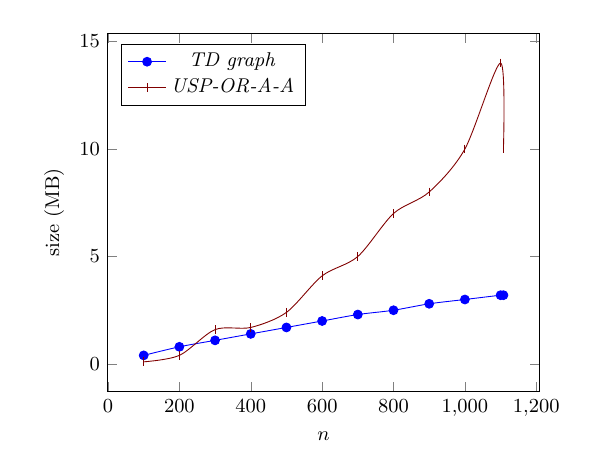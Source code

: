 \tikzstyle{textstyle}=[font=\fontsize{9}{9}\selectfont]
\begin{tikzpicture}[textstyle, scale=0.8]
    \begin{axis}[
        xlabel={$n$},
        ylabel={size (MB)},
		legend pos=north west
        ]
        
    \addplot[smooth,mark=*,color=blue, solid] plot coordinates {
		(100,0.4)
		(200,0.8)
		(300,1.1)
		(400,1.4)
		(500,1.7)
		(600,2.0)
		(700,2.3)
		(800,2.5)
		(900,2.8)
		(1000,3.0)
		(1100,3.2)
		(1108,3.2)
    };
    \addlegendentry{\textit{TD graph}}
    
    \addplot[smooth,mark=|,color=black!50!red, solid] plot coordinates {
		(100,0.1)
		(200,0.4)
		(300,1.6)
		(400,1.7)
		(500,2.4)
		(600,4.1)
		(700,5)
		(800,7)
		(900,8)
		(1000,10)
		(1100,14)
		(1108,10)
    };
    \addlegendentry{\textit{USP-OR-A-A}}
    
    \end{axis}
\end{tikzpicture}
